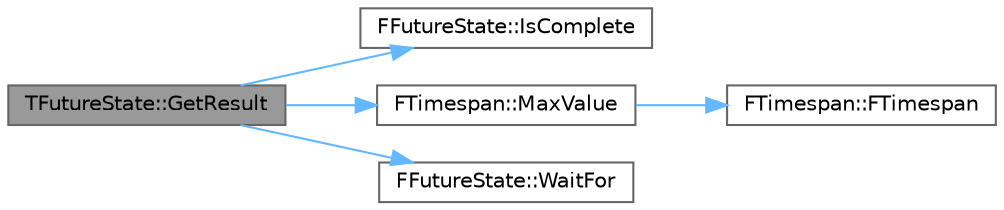 digraph "TFutureState::GetResult"
{
 // INTERACTIVE_SVG=YES
 // LATEX_PDF_SIZE
  bgcolor="transparent";
  edge [fontname=Helvetica,fontsize=10,labelfontname=Helvetica,labelfontsize=10];
  node [fontname=Helvetica,fontsize=10,shape=box,height=0.2,width=0.4];
  rankdir="LR";
  Node1 [id="Node000001",label="TFutureState::GetResult",height=0.2,width=0.4,color="gray40", fillcolor="grey60", style="filled", fontcolor="black",tooltip="Gets the result (will block the calling thread until the result is available)."];
  Node1 -> Node2 [id="edge1_Node000001_Node000002",color="steelblue1",style="solid",tooltip=" "];
  Node2 [id="Node000002",label="FFutureState::IsComplete",height=0.2,width=0.4,color="grey40", fillcolor="white", style="filled",URL="$dd/d9e/classFFutureState.html#a9f694ecf7868b72e37c20e449ed31df8",tooltip="Checks whether the asynchronous result has been set."];
  Node1 -> Node3 [id="edge2_Node000001_Node000003",color="steelblue1",style="solid",tooltip=" "];
  Node3 [id="Node000003",label="FTimespan::MaxValue",height=0.2,width=0.4,color="grey40", fillcolor="white", style="filled",URL="$d0/d12/structFTimespan.html#aeef170d4c37ecdddde56efa06103f262",tooltip="Return the maximum time span value."];
  Node3 -> Node4 [id="edge3_Node000003_Node000004",color="steelblue1",style="solid",tooltip=" "];
  Node4 [id="Node000004",label="FTimespan::FTimespan",height=0.2,width=0.4,color="grey40", fillcolor="white", style="filled",URL="$d0/d12/structFTimespan.html#aca97170059e97d76b01788f7103fba7a",tooltip="Default constructor (zero initialization)."];
  Node1 -> Node5 [id="edge4_Node000001_Node000005",color="steelblue1",style="solid",tooltip=" "];
  Node5 [id="Node000005",label="FFutureState::WaitFor",height=0.2,width=0.4,color="grey40", fillcolor="white", style="filled",URL="$dd/d9e/classFFutureState.html#af2e4ea0653b71f08247abcf0109cc9bf",tooltip="Blocks the calling thread until the future result is available."];
}
